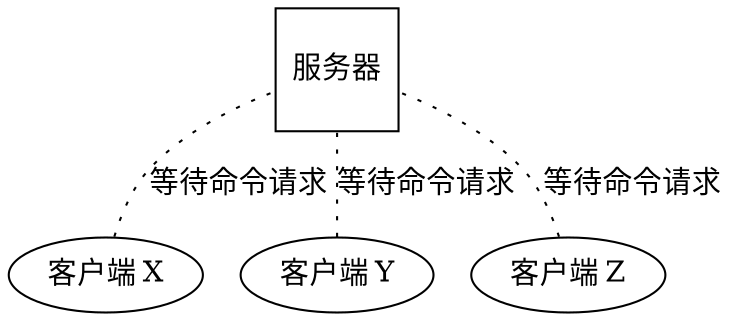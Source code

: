 digraph e 
{
    rankdir = BT;

    server [label = "服务器", shape=square];

    cx [label = "客户端 X"];

    cy [label = "客户端 Y"];

    cz [label = "客户端 Z"];

    cx -> server [dir=none, style=dotted, label="等待命令请求"];
    cy -> server [dir=none, style=dotted, label="等待命令请求"];
    cz -> server [dir=none, style=dotted, label="等待命令请求"];
}
